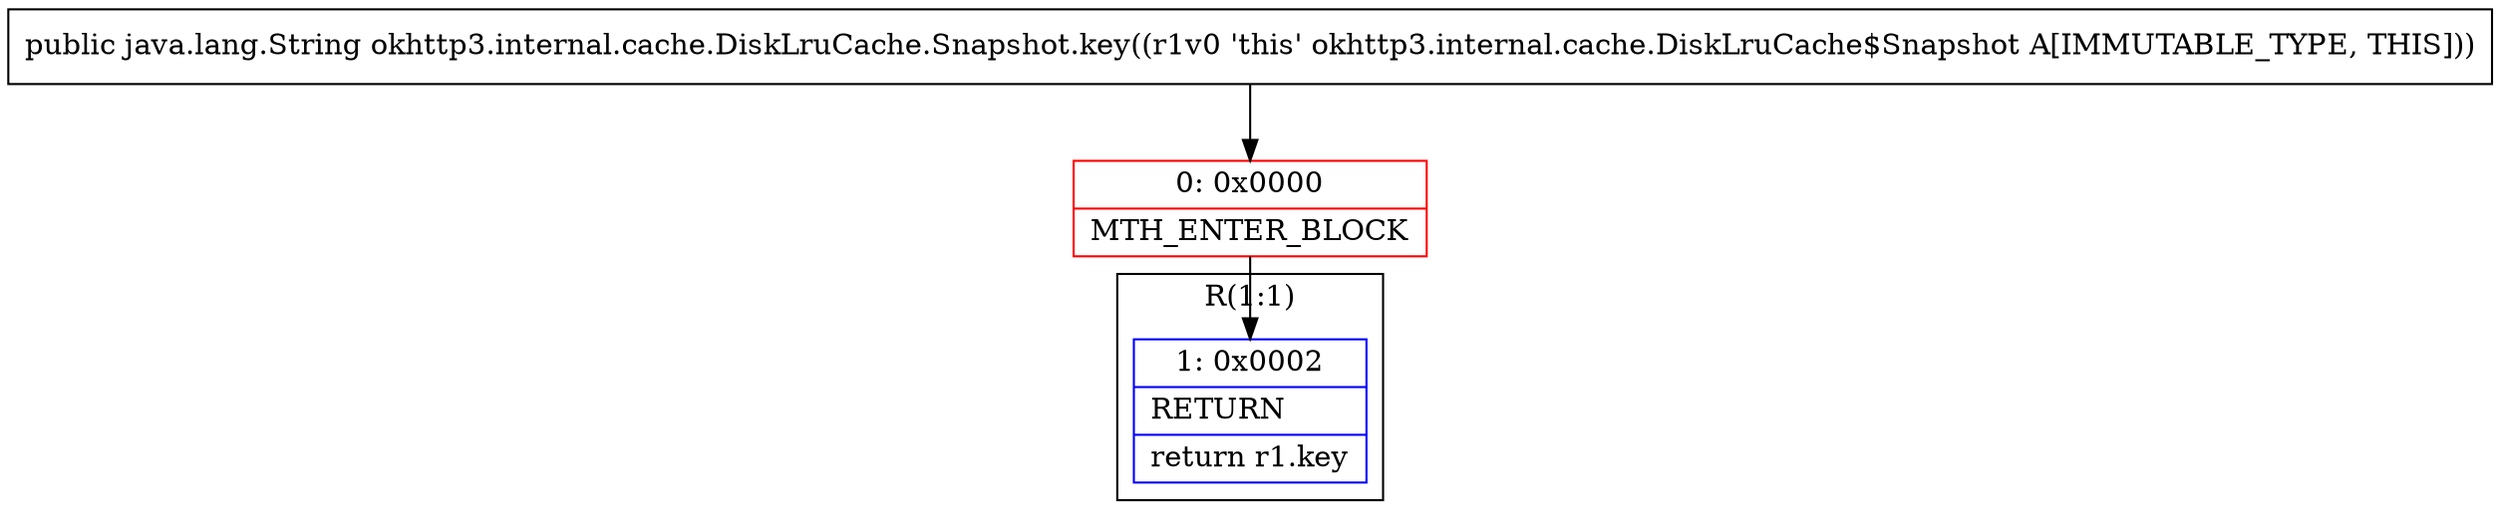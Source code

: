 digraph "CFG forokhttp3.internal.cache.DiskLruCache.Snapshot.key()Ljava\/lang\/String;" {
subgraph cluster_Region_1249931395 {
label = "R(1:1)";
node [shape=record,color=blue];
Node_1 [shape=record,label="{1\:\ 0x0002|RETURN\l|return r1.key\l}"];
}
Node_0 [shape=record,color=red,label="{0\:\ 0x0000|MTH_ENTER_BLOCK\l}"];
MethodNode[shape=record,label="{public java.lang.String okhttp3.internal.cache.DiskLruCache.Snapshot.key((r1v0 'this' okhttp3.internal.cache.DiskLruCache$Snapshot A[IMMUTABLE_TYPE, THIS])) }"];
MethodNode -> Node_0;
Node_0 -> Node_1;
}

